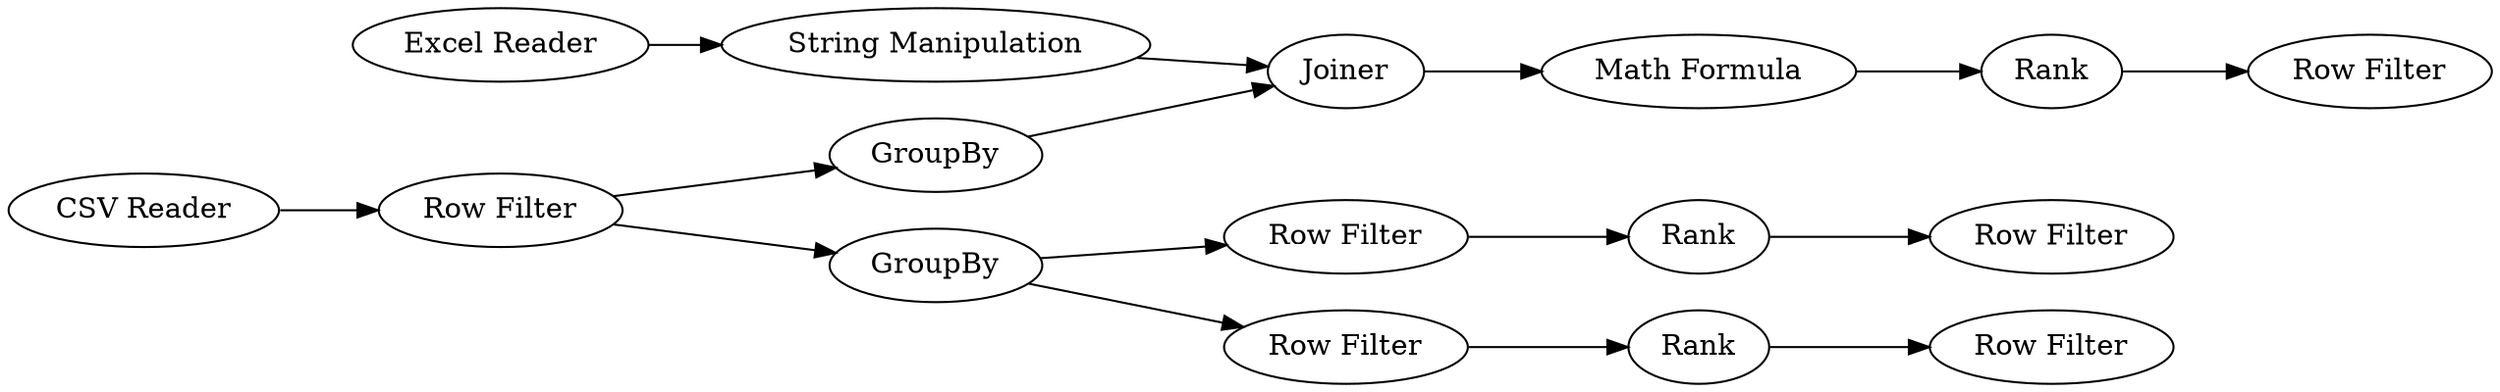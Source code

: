 digraph {
	4 -> 7
	7 -> 8
	14 -> 16
	1 -> 4
	18 -> 19
	7 -> 5
	2 -> 15
	4 -> 14
	8 -> 13
	15 -> 16
	5 -> 10
	17 -> 18
	10 -> 11
	16 -> 17
	13 -> 12
	5 [label="Row Filter"]
	16 [label=Joiner]
	13 [label=Rank]
	1 [label="CSV Reader"]
	7 [label=GroupBy]
	11 [label="Row Filter"]
	4 [label="Row Filter"]
	18 [label=Rank]
	8 [label="Row Filter"]
	15 [label="String Manipulation"]
	14 [label=GroupBy]
	17 [label="Math Formula"]
	12 [label="Row Filter"]
	2 [label="Excel Reader"]
	10 [label=Rank]
	19 [label="Row Filter"]
	rankdir=LR
}
